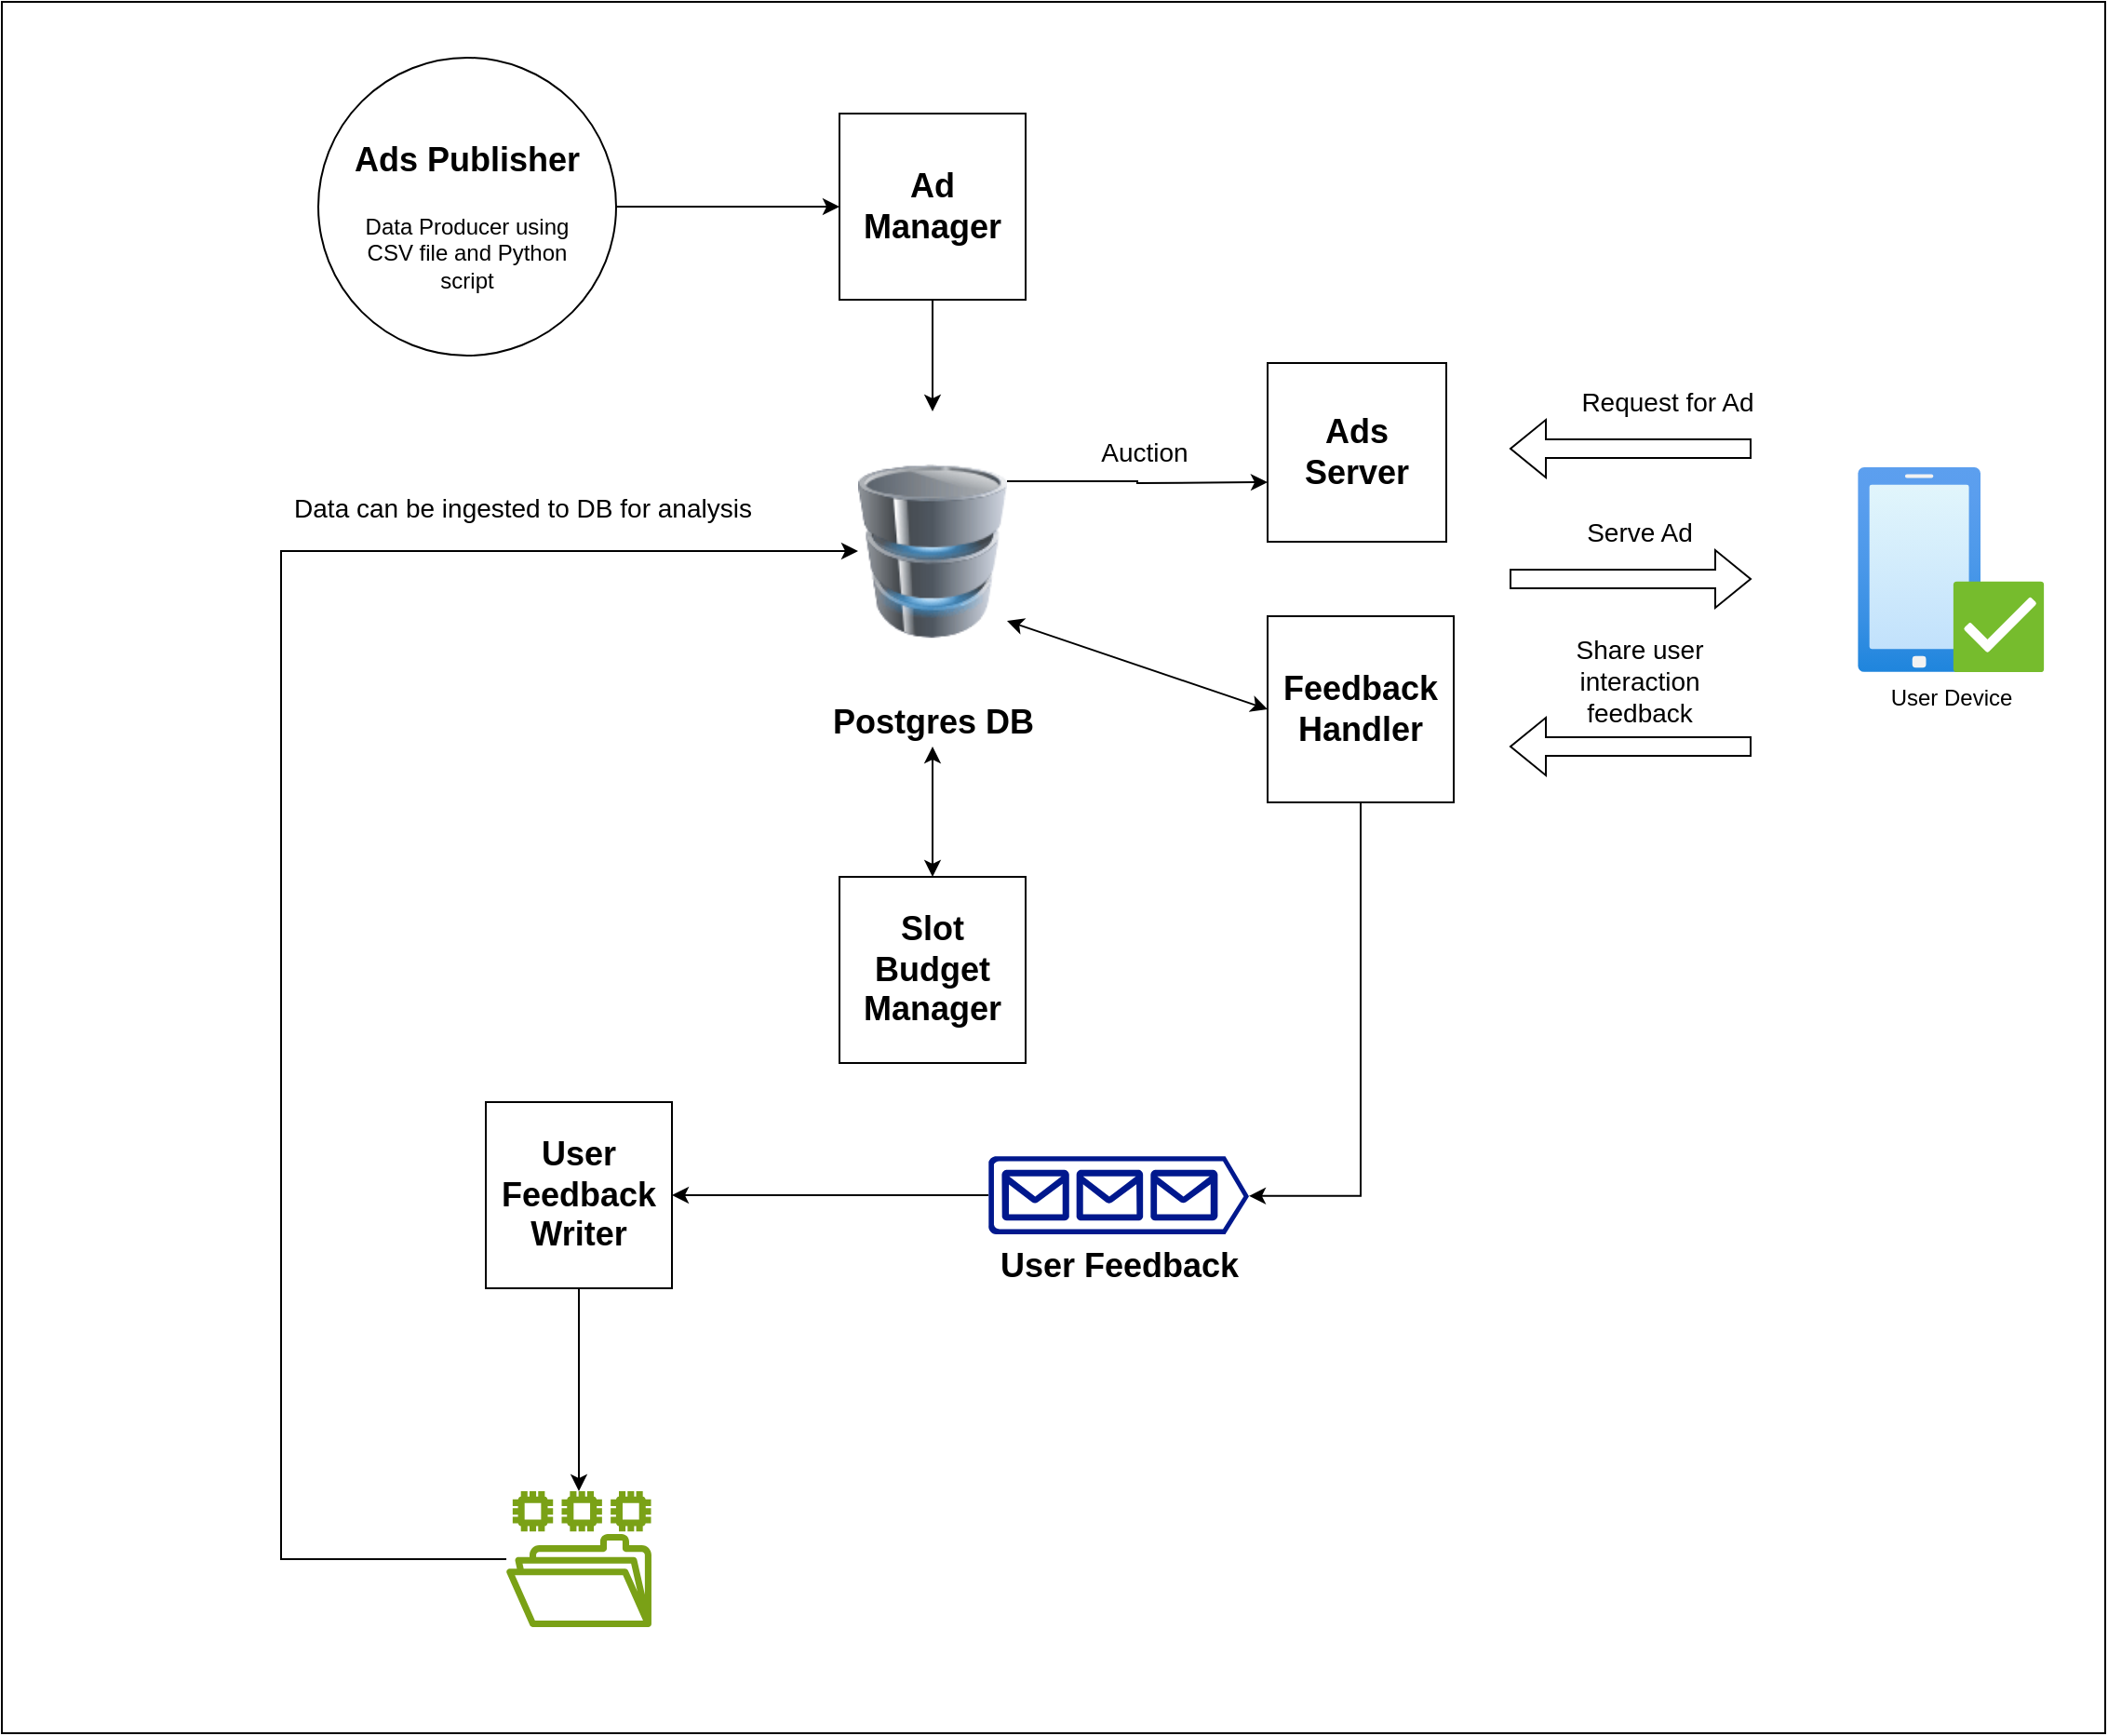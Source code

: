 <mxfile version="28.2.3">
  <diagram name="Page-1" id="bANLRbDtALbotYBMAU-O">
    <mxGraphModel dx="1845" dy="655" grid="1" gridSize="10" guides="1" tooltips="1" connect="1" arrows="1" fold="1" page="1" pageScale="1" pageWidth="827" pageHeight="1169" math="0" shadow="0">
      <root>
        <mxCell id="0" />
        <mxCell id="1" parent="0" />
        <mxCell id="MkLwBhOLjbrI4pxsiHKQ-34" value="" style="rounded=0;whiteSpace=wrap;html=1;" vertex="1" parent="1">
          <mxGeometry x="-170" width="1130" height="930" as="geometry" />
        </mxCell>
        <mxCell id="MkLwBhOLjbrI4pxsiHKQ-31" style="edgeStyle=orthogonalEdgeStyle;rounded=0;orthogonalLoop=1;jettySize=auto;html=1;" edge="1" parent="1" source="MkLwBhOLjbrI4pxsiHKQ-2" target="MkLwBhOLjbrI4pxsiHKQ-5">
          <mxGeometry relative="1" as="geometry" />
        </mxCell>
        <mxCell id="MkLwBhOLjbrI4pxsiHKQ-2" value="" style="ellipse;whiteSpace=wrap;html=1;aspect=fixed;" vertex="1" parent="1">
          <mxGeometry y="30" width="160" height="160" as="geometry" />
        </mxCell>
        <mxCell id="MkLwBhOLjbrI4pxsiHKQ-3" value="Ads Publisher" style="text;strokeColor=none;align=center;fillColor=none;html=1;verticalAlign=middle;whiteSpace=wrap;rounded=0;strokeWidth=17;fontSize=18;fontStyle=1" vertex="1" parent="1">
          <mxGeometry y="70" width="160" height="30" as="geometry" />
        </mxCell>
        <mxCell id="MkLwBhOLjbrI4pxsiHKQ-4" value="Data Producer using CSV file and Python script" style="text;strokeColor=none;align=center;fillColor=none;html=1;verticalAlign=middle;whiteSpace=wrap;rounded=0;" vertex="1" parent="1">
          <mxGeometry x="15" y="120" width="130" height="30" as="geometry" />
        </mxCell>
        <mxCell id="MkLwBhOLjbrI4pxsiHKQ-7" style="edgeStyle=orthogonalEdgeStyle;rounded=0;orthogonalLoop=1;jettySize=auto;html=1;" edge="1" parent="1" source="MkLwBhOLjbrI4pxsiHKQ-5" target="MkLwBhOLjbrI4pxsiHKQ-6">
          <mxGeometry relative="1" as="geometry" />
        </mxCell>
        <mxCell id="MkLwBhOLjbrI4pxsiHKQ-5" value="&lt;b&gt;Ad Manager&lt;/b&gt;" style="whiteSpace=wrap;html=1;aspect=fixed;fontSize=18;" vertex="1" parent="1">
          <mxGeometry x="280" y="60" width="100" height="100" as="geometry" />
        </mxCell>
        <mxCell id="MkLwBhOLjbrI4pxsiHKQ-6" value="Postgres DB" style="image;html=1;image=img/lib/clip_art/computers/Database_128x128.png;fontSize=18;fontStyle=1" vertex="1" parent="1">
          <mxGeometry x="290" y="220" width="80" height="150" as="geometry" />
        </mxCell>
        <mxCell id="MkLwBhOLjbrI4pxsiHKQ-8" value="User Device" style="image;aspect=fixed;html=1;points=[];align=center;fontSize=12;image=img/lib/azure2/intune/Device_Compliance.svg;" vertex="1" parent="1">
          <mxGeometry x="827" y="250" width="100.29" height="110" as="geometry" />
        </mxCell>
        <mxCell id="MkLwBhOLjbrI4pxsiHKQ-9" value="Ads Server" style="whiteSpace=wrap;html=1;aspect=fixed;fontSize=18;fontStyle=1" vertex="1" parent="1">
          <mxGeometry x="510" y="194" width="96" height="96" as="geometry" />
        </mxCell>
        <mxCell id="MkLwBhOLjbrI4pxsiHKQ-26" style="edgeStyle=orthogonalEdgeStyle;rounded=0;orthogonalLoop=1;jettySize=auto;html=1;entryX=1;entryY=0.51;entryDx=0;entryDy=0;entryPerimeter=0;" edge="1" parent="1" source="MkLwBhOLjbrI4pxsiHKQ-10" target="MkLwBhOLjbrI4pxsiHKQ-25">
          <mxGeometry relative="1" as="geometry">
            <mxPoint x="510" y="640" as="targetPoint" />
            <Array as="points">
              <mxPoint x="560" y="641" />
            </Array>
          </mxGeometry>
        </mxCell>
        <mxCell id="MkLwBhOLjbrI4pxsiHKQ-10" value="Feedback Handler" style="whiteSpace=wrap;html=1;aspect=fixed;fontSize=18;fontStyle=1" vertex="1" parent="1">
          <mxGeometry x="510" y="330" width="100" height="100" as="geometry" />
        </mxCell>
        <mxCell id="MkLwBhOLjbrI4pxsiHKQ-12" value="" style="shape=flexArrow;endArrow=classic;html=1;rounded=0;" edge="1" parent="1">
          <mxGeometry width="50" height="50" relative="1" as="geometry">
            <mxPoint x="640" y="310" as="sourcePoint" />
            <mxPoint x="770" y="310" as="targetPoint" />
          </mxGeometry>
        </mxCell>
        <mxCell id="MkLwBhOLjbrI4pxsiHKQ-13" value="" style="shape=flexArrow;endArrow=classic;html=1;rounded=0;" edge="1" parent="1">
          <mxGeometry width="50" height="50" relative="1" as="geometry">
            <mxPoint x="770" y="240" as="sourcePoint" />
            <mxPoint x="640" y="240" as="targetPoint" />
          </mxGeometry>
        </mxCell>
        <mxCell id="MkLwBhOLjbrI4pxsiHKQ-14" value="" style="shape=flexArrow;endArrow=classic;html=1;rounded=0;" edge="1" parent="1">
          <mxGeometry width="50" height="50" relative="1" as="geometry">
            <mxPoint x="770" y="400" as="sourcePoint" />
            <mxPoint x="640" y="400" as="targetPoint" />
          </mxGeometry>
        </mxCell>
        <mxCell id="MkLwBhOLjbrI4pxsiHKQ-15" value="Request for Ad" style="text;strokeColor=none;align=center;fillColor=none;html=1;verticalAlign=middle;whiteSpace=wrap;rounded=0;fontSize=14;" vertex="1" parent="1">
          <mxGeometry x="670" y="200" width="110" height="30" as="geometry" />
        </mxCell>
        <mxCell id="MkLwBhOLjbrI4pxsiHKQ-16" value="Serve Ad" style="text;strokeColor=none;align=center;fillColor=none;html=1;verticalAlign=middle;whiteSpace=wrap;rounded=0;fontSize=14;" vertex="1" parent="1">
          <mxGeometry x="680" y="270" width="60" height="30" as="geometry" />
        </mxCell>
        <mxCell id="MkLwBhOLjbrI4pxsiHKQ-17" value="Share user interaction feedback" style="text;strokeColor=none;align=center;fillColor=none;html=1;verticalAlign=middle;whiteSpace=wrap;rounded=0;fontSize=14;" vertex="1" parent="1">
          <mxGeometry x="670" y="350" width="80" height="30" as="geometry" />
        </mxCell>
        <mxCell id="MkLwBhOLjbrI4pxsiHKQ-19" style="edgeStyle=orthogonalEdgeStyle;rounded=0;orthogonalLoop=1;jettySize=auto;html=1;exitX=1;exitY=0.25;exitDx=0;exitDy=0;" edge="1" parent="1" source="MkLwBhOLjbrI4pxsiHKQ-6">
          <mxGeometry relative="1" as="geometry">
            <mxPoint x="510" y="258" as="targetPoint" />
          </mxGeometry>
        </mxCell>
        <mxCell id="MkLwBhOLjbrI4pxsiHKQ-20" value="Auction" style="text;strokeColor=none;align=center;fillColor=none;html=1;verticalAlign=middle;whiteSpace=wrap;rounded=0;fontSize=14;" vertex="1" parent="1">
          <mxGeometry x="414" y="227" width="60" height="30" as="geometry" />
        </mxCell>
        <mxCell id="MkLwBhOLjbrI4pxsiHKQ-21" value="" style="endArrow=classic;startArrow=classic;html=1;rounded=0;entryX=0;entryY=0.5;entryDx=0;entryDy=0;exitX=1;exitY=0.75;exitDx=0;exitDy=0;" edge="1" parent="1" source="MkLwBhOLjbrI4pxsiHKQ-6" target="MkLwBhOLjbrI4pxsiHKQ-10">
          <mxGeometry width="50" height="50" relative="1" as="geometry">
            <mxPoint x="390" y="370" as="sourcePoint" />
            <mxPoint x="440" y="320" as="targetPoint" />
          </mxGeometry>
        </mxCell>
        <mxCell id="MkLwBhOLjbrI4pxsiHKQ-22" value="Slot Budget Manager" style="whiteSpace=wrap;html=1;aspect=fixed;fontSize=18;fontStyle=1" vertex="1" parent="1">
          <mxGeometry x="280" y="470" width="100" height="100" as="geometry" />
        </mxCell>
        <mxCell id="MkLwBhOLjbrI4pxsiHKQ-24" value="" style="endArrow=classic;startArrow=classic;html=1;rounded=0;" edge="1" parent="1">
          <mxGeometry width="50" height="50" relative="1" as="geometry">
            <mxPoint x="330" y="470" as="sourcePoint" />
            <mxPoint x="330" y="400" as="targetPoint" />
          </mxGeometry>
        </mxCell>
        <mxCell id="MkLwBhOLjbrI4pxsiHKQ-28" style="edgeStyle=orthogonalEdgeStyle;rounded=0;orthogonalLoop=1;jettySize=auto;html=1;" edge="1" parent="1" source="MkLwBhOLjbrI4pxsiHKQ-25" target="MkLwBhOLjbrI4pxsiHKQ-27">
          <mxGeometry relative="1" as="geometry" />
        </mxCell>
        <mxCell id="MkLwBhOLjbrI4pxsiHKQ-25" value="User Feedback" style="sketch=0;aspect=fixed;pointerEvents=1;shadow=0;dashed=0;html=1;strokeColor=none;labelPosition=center;verticalLabelPosition=bottom;verticalAlign=top;align=center;fillColor=#00188D;shape=mxgraph.azure.queue_generic;direction=east;fontStyle=1;fontSize=18;" vertex="1" parent="1">
          <mxGeometry x="360" y="620" width="140" height="42" as="geometry" />
        </mxCell>
        <mxCell id="MkLwBhOLjbrI4pxsiHKQ-30" style="edgeStyle=orthogonalEdgeStyle;rounded=0;orthogonalLoop=1;jettySize=auto;html=1;" edge="1" parent="1" source="MkLwBhOLjbrI4pxsiHKQ-27" target="MkLwBhOLjbrI4pxsiHKQ-29">
          <mxGeometry relative="1" as="geometry" />
        </mxCell>
        <mxCell id="MkLwBhOLjbrI4pxsiHKQ-27" value="User Feedback Writer" style="whiteSpace=wrap;html=1;aspect=fixed;fontSize=18;fontStyle=1" vertex="1" parent="1">
          <mxGeometry x="90" y="591" width="100" height="100" as="geometry" />
        </mxCell>
        <mxCell id="MkLwBhOLjbrI4pxsiHKQ-29" value="" style="sketch=0;outlineConnect=0;fontColor=#232F3E;gradientColor=none;fillColor=#7AA116;strokeColor=none;dashed=0;verticalLabelPosition=bottom;verticalAlign=top;align=center;html=1;fontSize=12;fontStyle=0;aspect=fixed;pointerEvents=1;shape=mxgraph.aws4.file_system;" vertex="1" parent="1">
          <mxGeometry x="101" y="800" width="78" height="73" as="geometry" />
        </mxCell>
        <mxCell id="MkLwBhOLjbrI4pxsiHKQ-32" style="edgeStyle=orthogonalEdgeStyle;rounded=0;orthogonalLoop=1;jettySize=auto;html=1;entryX=0;entryY=0.5;entryDx=0;entryDy=0;" edge="1" parent="1" source="MkLwBhOLjbrI4pxsiHKQ-29" target="MkLwBhOLjbrI4pxsiHKQ-6">
          <mxGeometry relative="1" as="geometry">
            <mxPoint x="-79.998" y="815.45" as="sourcePoint" />
            <mxPoint x="31.02" y="290.0" as="targetPoint" />
            <Array as="points">
              <mxPoint x="-20" y="837" />
              <mxPoint x="-20" y="295" />
            </Array>
          </mxGeometry>
        </mxCell>
        <mxCell id="MkLwBhOLjbrI4pxsiHKQ-33" value="Data can be ingested to DB for analysis" style="text;strokeColor=none;align=center;fillColor=none;html=1;verticalAlign=middle;whiteSpace=wrap;rounded=0;fontSize=14;" vertex="1" parent="1">
          <mxGeometry x="-30" y="257" width="280" height="30" as="geometry" />
        </mxCell>
      </root>
    </mxGraphModel>
  </diagram>
</mxfile>
